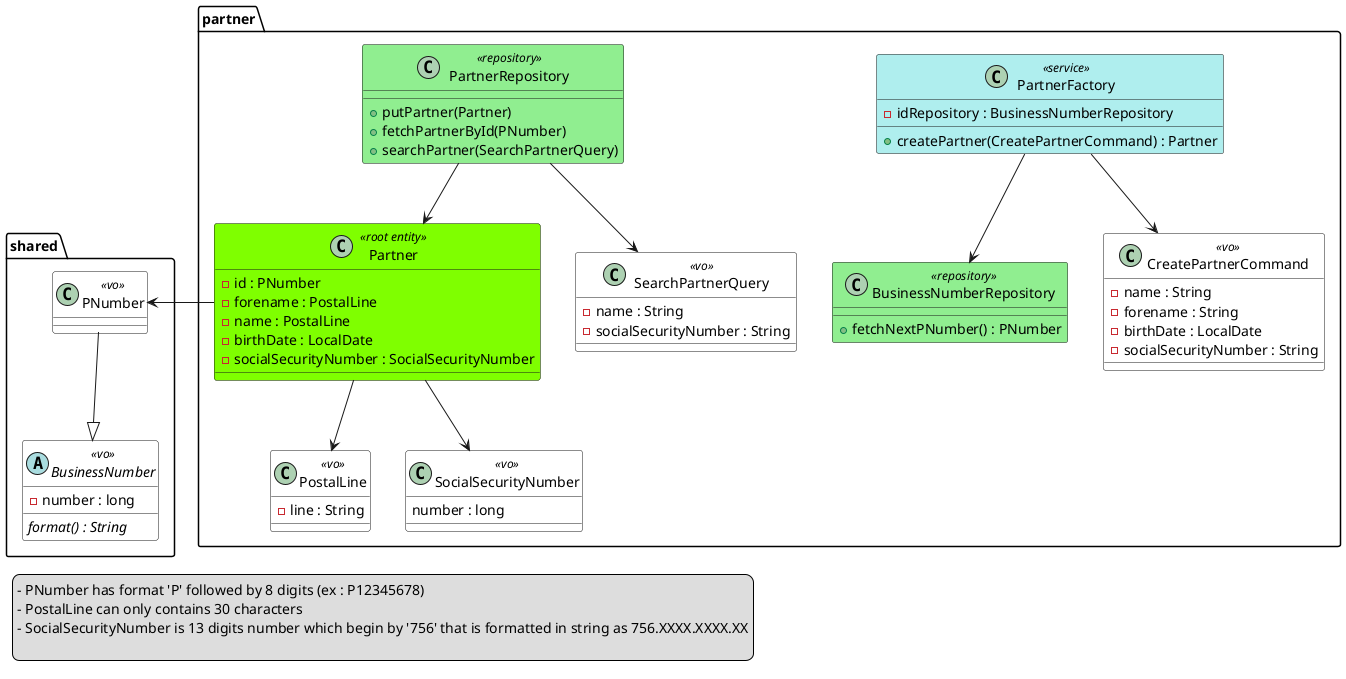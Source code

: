 @startuml
skinparam class {
    BackgroundColor<<root entity>> #chartreuse
    BackgroundColor<<entity>> #DodgerBlue
    FontColor<<entity>> #Linen
    AttributeFontColor<<entity>> #Linen
    StereotypeFontColor<<entity>> #Linen
    BackgroundColor<<vo>> #White
    BackgroundColor<<service>> #PaleTurquoise
    BackgroundColor<<repository>> #lightgreen
}

package partner {
    class PartnerFactory <<service>> {
        - idRepository : BusinessNumberRepository
        + createPartner(CreatePartnerCommand) : Partner
    }
    class BusinessNumberRepository <<repository>> {
        + fetchNextPNumber() : PNumber
    }
    class PartnerRepository <<repository>> {
        + putPartner(Partner)
        + fetchPartnerById(PNumber)
        + searchPartner(SearchPartnerQuery)
    }
    class CreatePartnerCommand <<vo>> {
        - name : String
        - forename : String
        - birthDate : LocalDate
        - socialSecurityNumber : String
    }
    class SearchPartnerQuery <<vo>> {
        - name : String
        - socialSecurityNumber : String
    }
    class Partner <<root entity>> {
        - id : PNumber
        - forename : PostalLine
        - name : PostalLine
        - birthDate : LocalDate
        - socialSecurityNumber : SocialSecurityNumber
    }
    class PostalLine <<vo>> {
        - line : String
    }
    class SocialSecurityNumber <<vo>> {
        number : long
    }
    PartnerFactory --> BusinessNumberRepository
    PartnerFactory --> CreatePartnerCommand

    PartnerRepository --> Partner
    PartnerRepository --> SearchPartnerQuery

    Partner --> PostalLine
    Partner --> SocialSecurityNumber
}

package shared {
    class PNumber <<vo>>

    abstract BusinessNumber <<vo>> {
        - number : long
        {abstract} format() : String
    }

    PNumber --|> BusinessNumber
}

Partner -left-> PNumber

legend left
- PNumber has format 'P' followed by 8 digits (ex : P12345678)
- PostalLine can only contains 30 characters
- SocialSecurityNumber is 13 digits number which begin by '756' that is formatted in string as 756.XXXX.XXXX.XX

end legend

@enduml